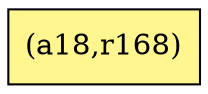 digraph G {
rankdir=BT;ranksep="2.0";
"(a18,r168)" [shape=record,fillcolor=khaki1,style=filled,label="{(a18,r168)}"];
}